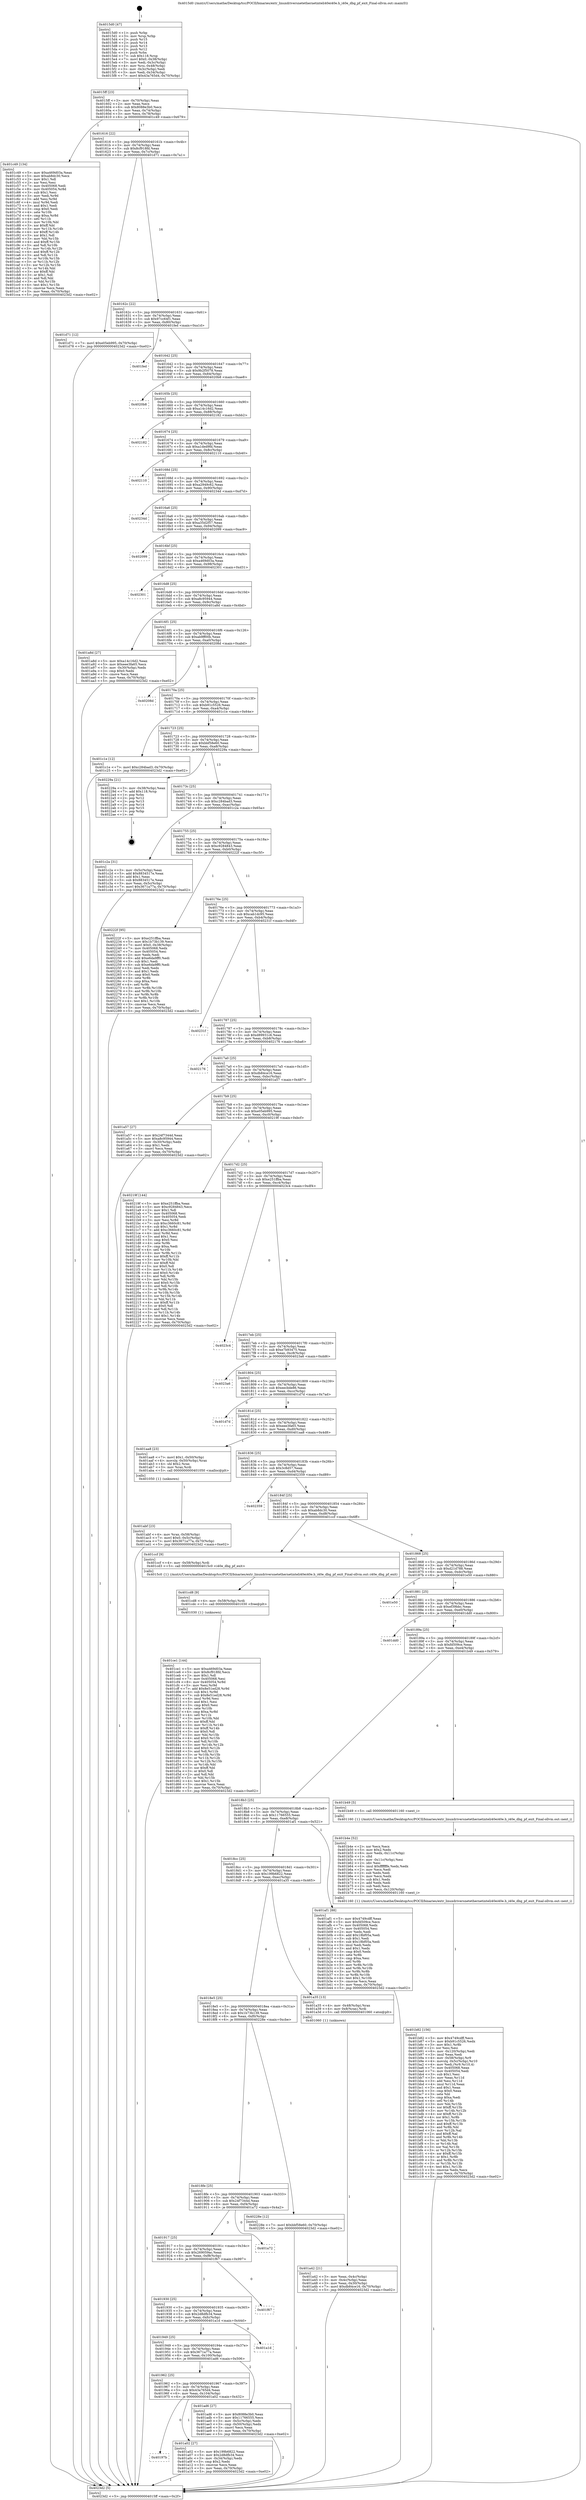 digraph "0x4015d0" {
  label = "0x4015d0 (/mnt/c/Users/mathe/Desktop/tcc/POCII/binaries/extr_linuxdriversnetethernetinteli40ei40e.h_i40e_dbg_pf_exit_Final-ollvm.out::main(0))"
  labelloc = "t"
  node[shape=record]

  Entry [label="",width=0.3,height=0.3,shape=circle,fillcolor=black,style=filled]
  "0x4015ff" [label="{
     0x4015ff [23]\l
     | [instrs]\l
     &nbsp;&nbsp;0x4015ff \<+3\>: mov -0x70(%rbp),%eax\l
     &nbsp;&nbsp;0x401602 \<+2\>: mov %eax,%ecx\l
     &nbsp;&nbsp;0x401604 \<+6\>: sub $0x8088e3b0,%ecx\l
     &nbsp;&nbsp;0x40160a \<+3\>: mov %eax,-0x74(%rbp)\l
     &nbsp;&nbsp;0x40160d \<+3\>: mov %ecx,-0x78(%rbp)\l
     &nbsp;&nbsp;0x401610 \<+6\>: je 0000000000401c49 \<main+0x679\>\l
  }"]
  "0x401c49" [label="{
     0x401c49 [134]\l
     | [instrs]\l
     &nbsp;&nbsp;0x401c49 \<+5\>: mov $0xa469d03a,%eax\l
     &nbsp;&nbsp;0x401c4e \<+5\>: mov $0xab8dc30,%ecx\l
     &nbsp;&nbsp;0x401c53 \<+2\>: mov $0x1,%dl\l
     &nbsp;&nbsp;0x401c55 \<+2\>: xor %esi,%esi\l
     &nbsp;&nbsp;0x401c57 \<+7\>: mov 0x405068,%edi\l
     &nbsp;&nbsp;0x401c5e \<+8\>: mov 0x405054,%r8d\l
     &nbsp;&nbsp;0x401c66 \<+3\>: sub $0x1,%esi\l
     &nbsp;&nbsp;0x401c69 \<+3\>: mov %edi,%r9d\l
     &nbsp;&nbsp;0x401c6c \<+3\>: add %esi,%r9d\l
     &nbsp;&nbsp;0x401c6f \<+4\>: imul %r9d,%edi\l
     &nbsp;&nbsp;0x401c73 \<+3\>: and $0x1,%edi\l
     &nbsp;&nbsp;0x401c76 \<+3\>: cmp $0x0,%edi\l
     &nbsp;&nbsp;0x401c79 \<+4\>: sete %r10b\l
     &nbsp;&nbsp;0x401c7d \<+4\>: cmp $0xa,%r8d\l
     &nbsp;&nbsp;0x401c81 \<+4\>: setl %r11b\l
     &nbsp;&nbsp;0x401c85 \<+3\>: mov %r10b,%bl\l
     &nbsp;&nbsp;0x401c88 \<+3\>: xor $0xff,%bl\l
     &nbsp;&nbsp;0x401c8b \<+3\>: mov %r11b,%r14b\l
     &nbsp;&nbsp;0x401c8e \<+4\>: xor $0xff,%r14b\l
     &nbsp;&nbsp;0x401c92 \<+3\>: xor $0x1,%dl\l
     &nbsp;&nbsp;0x401c95 \<+3\>: mov %bl,%r15b\l
     &nbsp;&nbsp;0x401c98 \<+4\>: and $0xff,%r15b\l
     &nbsp;&nbsp;0x401c9c \<+3\>: and %dl,%r10b\l
     &nbsp;&nbsp;0x401c9f \<+3\>: mov %r14b,%r12b\l
     &nbsp;&nbsp;0x401ca2 \<+4\>: and $0xff,%r12b\l
     &nbsp;&nbsp;0x401ca6 \<+3\>: and %dl,%r11b\l
     &nbsp;&nbsp;0x401ca9 \<+3\>: or %r10b,%r15b\l
     &nbsp;&nbsp;0x401cac \<+3\>: or %r11b,%r12b\l
     &nbsp;&nbsp;0x401caf \<+3\>: xor %r12b,%r15b\l
     &nbsp;&nbsp;0x401cb2 \<+3\>: or %r14b,%bl\l
     &nbsp;&nbsp;0x401cb5 \<+3\>: xor $0xff,%bl\l
     &nbsp;&nbsp;0x401cb8 \<+3\>: or $0x1,%dl\l
     &nbsp;&nbsp;0x401cbb \<+2\>: and %dl,%bl\l
     &nbsp;&nbsp;0x401cbd \<+3\>: or %bl,%r15b\l
     &nbsp;&nbsp;0x401cc0 \<+4\>: test $0x1,%r15b\l
     &nbsp;&nbsp;0x401cc4 \<+3\>: cmovne %ecx,%eax\l
     &nbsp;&nbsp;0x401cc7 \<+3\>: mov %eax,-0x70(%rbp)\l
     &nbsp;&nbsp;0x401cca \<+5\>: jmp 00000000004023d2 \<main+0xe02\>\l
  }"]
  "0x401616" [label="{
     0x401616 [22]\l
     | [instrs]\l
     &nbsp;&nbsp;0x401616 \<+5\>: jmp 000000000040161b \<main+0x4b\>\l
     &nbsp;&nbsp;0x40161b \<+3\>: mov -0x74(%rbp),%eax\l
     &nbsp;&nbsp;0x40161e \<+5\>: sub $0x8cf918fd,%eax\l
     &nbsp;&nbsp;0x401623 \<+3\>: mov %eax,-0x7c(%rbp)\l
     &nbsp;&nbsp;0x401626 \<+6\>: je 0000000000401d71 \<main+0x7a1\>\l
  }"]
  Exit [label="",width=0.3,height=0.3,shape=circle,fillcolor=black,style=filled,peripheries=2]
  "0x401d71" [label="{
     0x401d71 [12]\l
     | [instrs]\l
     &nbsp;&nbsp;0x401d71 \<+7\>: movl $0xe05eb995,-0x70(%rbp)\l
     &nbsp;&nbsp;0x401d78 \<+5\>: jmp 00000000004023d2 \<main+0xe02\>\l
  }"]
  "0x40162c" [label="{
     0x40162c [22]\l
     | [instrs]\l
     &nbsp;&nbsp;0x40162c \<+5\>: jmp 0000000000401631 \<main+0x61\>\l
     &nbsp;&nbsp;0x401631 \<+3\>: mov -0x74(%rbp),%eax\l
     &nbsp;&nbsp;0x401634 \<+5\>: sub $0x97cc64f1,%eax\l
     &nbsp;&nbsp;0x401639 \<+3\>: mov %eax,-0x80(%rbp)\l
     &nbsp;&nbsp;0x40163c \<+6\>: je 0000000000401fed \<main+0xa1d\>\l
  }"]
  "0x401ce1" [label="{
     0x401ce1 [144]\l
     | [instrs]\l
     &nbsp;&nbsp;0x401ce1 \<+5\>: mov $0xa469d03a,%eax\l
     &nbsp;&nbsp;0x401ce6 \<+5\>: mov $0x8cf918fd,%ecx\l
     &nbsp;&nbsp;0x401ceb \<+2\>: mov $0x1,%dl\l
     &nbsp;&nbsp;0x401ced \<+7\>: mov 0x405068,%esi\l
     &nbsp;&nbsp;0x401cf4 \<+8\>: mov 0x405054,%r8d\l
     &nbsp;&nbsp;0x401cfc \<+3\>: mov %esi,%r9d\l
     &nbsp;&nbsp;0x401cff \<+7\>: add $0x8e51ed28,%r9d\l
     &nbsp;&nbsp;0x401d06 \<+4\>: sub $0x1,%r9d\l
     &nbsp;&nbsp;0x401d0a \<+7\>: sub $0x8e51ed28,%r9d\l
     &nbsp;&nbsp;0x401d11 \<+4\>: imul %r9d,%esi\l
     &nbsp;&nbsp;0x401d15 \<+3\>: and $0x1,%esi\l
     &nbsp;&nbsp;0x401d18 \<+3\>: cmp $0x0,%esi\l
     &nbsp;&nbsp;0x401d1b \<+4\>: sete %r10b\l
     &nbsp;&nbsp;0x401d1f \<+4\>: cmp $0xa,%r8d\l
     &nbsp;&nbsp;0x401d23 \<+4\>: setl %r11b\l
     &nbsp;&nbsp;0x401d27 \<+3\>: mov %r10b,%bl\l
     &nbsp;&nbsp;0x401d2a \<+3\>: xor $0xff,%bl\l
     &nbsp;&nbsp;0x401d2d \<+3\>: mov %r11b,%r14b\l
     &nbsp;&nbsp;0x401d30 \<+4\>: xor $0xff,%r14b\l
     &nbsp;&nbsp;0x401d34 \<+3\>: xor $0x0,%dl\l
     &nbsp;&nbsp;0x401d37 \<+3\>: mov %bl,%r15b\l
     &nbsp;&nbsp;0x401d3a \<+4\>: and $0x0,%r15b\l
     &nbsp;&nbsp;0x401d3e \<+3\>: and %dl,%r10b\l
     &nbsp;&nbsp;0x401d41 \<+3\>: mov %r14b,%r12b\l
     &nbsp;&nbsp;0x401d44 \<+4\>: and $0x0,%r12b\l
     &nbsp;&nbsp;0x401d48 \<+3\>: and %dl,%r11b\l
     &nbsp;&nbsp;0x401d4b \<+3\>: or %r10b,%r15b\l
     &nbsp;&nbsp;0x401d4e \<+3\>: or %r11b,%r12b\l
     &nbsp;&nbsp;0x401d51 \<+3\>: xor %r12b,%r15b\l
     &nbsp;&nbsp;0x401d54 \<+3\>: or %r14b,%bl\l
     &nbsp;&nbsp;0x401d57 \<+3\>: xor $0xff,%bl\l
     &nbsp;&nbsp;0x401d5a \<+3\>: or $0x0,%dl\l
     &nbsp;&nbsp;0x401d5d \<+2\>: and %dl,%bl\l
     &nbsp;&nbsp;0x401d5f \<+3\>: or %bl,%r15b\l
     &nbsp;&nbsp;0x401d62 \<+4\>: test $0x1,%r15b\l
     &nbsp;&nbsp;0x401d66 \<+3\>: cmovne %ecx,%eax\l
     &nbsp;&nbsp;0x401d69 \<+3\>: mov %eax,-0x70(%rbp)\l
     &nbsp;&nbsp;0x401d6c \<+5\>: jmp 00000000004023d2 \<main+0xe02\>\l
  }"]
  "0x401fed" [label="{
     0x401fed\l
  }", style=dashed]
  "0x401642" [label="{
     0x401642 [25]\l
     | [instrs]\l
     &nbsp;&nbsp;0x401642 \<+5\>: jmp 0000000000401647 \<main+0x77\>\l
     &nbsp;&nbsp;0x401647 \<+3\>: mov -0x74(%rbp),%eax\l
     &nbsp;&nbsp;0x40164a \<+5\>: sub $0x9b2f5078,%eax\l
     &nbsp;&nbsp;0x40164f \<+6\>: mov %eax,-0x84(%rbp)\l
     &nbsp;&nbsp;0x401655 \<+6\>: je 00000000004020b8 \<main+0xae8\>\l
  }"]
  "0x401cd8" [label="{
     0x401cd8 [9]\l
     | [instrs]\l
     &nbsp;&nbsp;0x401cd8 \<+4\>: mov -0x58(%rbp),%rdi\l
     &nbsp;&nbsp;0x401cdc \<+5\>: call 0000000000401030 \<free@plt\>\l
     | [calls]\l
     &nbsp;&nbsp;0x401030 \{1\} (unknown)\l
  }"]
  "0x4020b8" [label="{
     0x4020b8\l
  }", style=dashed]
  "0x40165b" [label="{
     0x40165b [25]\l
     | [instrs]\l
     &nbsp;&nbsp;0x40165b \<+5\>: jmp 0000000000401660 \<main+0x90\>\l
     &nbsp;&nbsp;0x401660 \<+3\>: mov -0x74(%rbp),%eax\l
     &nbsp;&nbsp;0x401663 \<+5\>: sub $0xa14c16d2,%eax\l
     &nbsp;&nbsp;0x401668 \<+6\>: mov %eax,-0x88(%rbp)\l
     &nbsp;&nbsp;0x40166e \<+6\>: je 0000000000402182 \<main+0xbb2\>\l
  }"]
  "0x401b82" [label="{
     0x401b82 [156]\l
     | [instrs]\l
     &nbsp;&nbsp;0x401b82 \<+5\>: mov $0x4749cdff,%ecx\l
     &nbsp;&nbsp;0x401b87 \<+5\>: mov $0xb91c5526,%edx\l
     &nbsp;&nbsp;0x401b8c \<+3\>: mov $0x1,%r8b\l
     &nbsp;&nbsp;0x401b8f \<+2\>: xor %esi,%esi\l
     &nbsp;&nbsp;0x401b91 \<+6\>: mov -0x120(%rbp),%edi\l
     &nbsp;&nbsp;0x401b97 \<+3\>: imul %eax,%edi\l
     &nbsp;&nbsp;0x401b9a \<+4\>: mov -0x58(%rbp),%r9\l
     &nbsp;&nbsp;0x401b9e \<+4\>: movslq -0x5c(%rbp),%r10\l
     &nbsp;&nbsp;0x401ba2 \<+4\>: mov %edi,(%r9,%r10,4)\l
     &nbsp;&nbsp;0x401ba6 \<+7\>: mov 0x405068,%eax\l
     &nbsp;&nbsp;0x401bad \<+7\>: mov 0x405054,%edi\l
     &nbsp;&nbsp;0x401bb4 \<+3\>: sub $0x1,%esi\l
     &nbsp;&nbsp;0x401bb7 \<+3\>: mov %eax,%r11d\l
     &nbsp;&nbsp;0x401bba \<+3\>: add %esi,%r11d\l
     &nbsp;&nbsp;0x401bbd \<+4\>: imul %r11d,%eax\l
     &nbsp;&nbsp;0x401bc1 \<+3\>: and $0x1,%eax\l
     &nbsp;&nbsp;0x401bc4 \<+3\>: cmp $0x0,%eax\l
     &nbsp;&nbsp;0x401bc7 \<+3\>: sete %bl\l
     &nbsp;&nbsp;0x401bca \<+3\>: cmp $0xa,%edi\l
     &nbsp;&nbsp;0x401bcd \<+4\>: setl %r14b\l
     &nbsp;&nbsp;0x401bd1 \<+3\>: mov %bl,%r15b\l
     &nbsp;&nbsp;0x401bd4 \<+4\>: xor $0xff,%r15b\l
     &nbsp;&nbsp;0x401bd8 \<+3\>: mov %r14b,%r12b\l
     &nbsp;&nbsp;0x401bdb \<+4\>: xor $0xff,%r12b\l
     &nbsp;&nbsp;0x401bdf \<+4\>: xor $0x1,%r8b\l
     &nbsp;&nbsp;0x401be3 \<+3\>: mov %r15b,%r13b\l
     &nbsp;&nbsp;0x401be6 \<+4\>: and $0xff,%r13b\l
     &nbsp;&nbsp;0x401bea \<+3\>: and %r8b,%bl\l
     &nbsp;&nbsp;0x401bed \<+3\>: mov %r12b,%al\l
     &nbsp;&nbsp;0x401bf0 \<+2\>: and $0xff,%al\l
     &nbsp;&nbsp;0x401bf2 \<+3\>: and %r8b,%r14b\l
     &nbsp;&nbsp;0x401bf5 \<+3\>: or %bl,%r13b\l
     &nbsp;&nbsp;0x401bf8 \<+3\>: or %r14b,%al\l
     &nbsp;&nbsp;0x401bfb \<+3\>: xor %al,%r13b\l
     &nbsp;&nbsp;0x401bfe \<+3\>: or %r12b,%r15b\l
     &nbsp;&nbsp;0x401c01 \<+4\>: xor $0xff,%r15b\l
     &nbsp;&nbsp;0x401c05 \<+4\>: or $0x1,%r8b\l
     &nbsp;&nbsp;0x401c09 \<+3\>: and %r8b,%r15b\l
     &nbsp;&nbsp;0x401c0c \<+3\>: or %r15b,%r13b\l
     &nbsp;&nbsp;0x401c0f \<+4\>: test $0x1,%r13b\l
     &nbsp;&nbsp;0x401c13 \<+3\>: cmovne %edx,%ecx\l
     &nbsp;&nbsp;0x401c16 \<+3\>: mov %ecx,-0x70(%rbp)\l
     &nbsp;&nbsp;0x401c19 \<+5\>: jmp 00000000004023d2 \<main+0xe02\>\l
  }"]
  "0x402182" [label="{
     0x402182\l
  }", style=dashed]
  "0x401674" [label="{
     0x401674 [25]\l
     | [instrs]\l
     &nbsp;&nbsp;0x401674 \<+5\>: jmp 0000000000401679 \<main+0xa9\>\l
     &nbsp;&nbsp;0x401679 \<+3\>: mov -0x74(%rbp),%eax\l
     &nbsp;&nbsp;0x40167c \<+5\>: sub $0xa1ded9fd,%eax\l
     &nbsp;&nbsp;0x401681 \<+6\>: mov %eax,-0x8c(%rbp)\l
     &nbsp;&nbsp;0x401687 \<+6\>: je 0000000000402110 \<main+0xb40\>\l
  }"]
  "0x401b4e" [label="{
     0x401b4e [52]\l
     | [instrs]\l
     &nbsp;&nbsp;0x401b4e \<+2\>: xor %ecx,%ecx\l
     &nbsp;&nbsp;0x401b50 \<+5\>: mov $0x2,%edx\l
     &nbsp;&nbsp;0x401b55 \<+6\>: mov %edx,-0x11c(%rbp)\l
     &nbsp;&nbsp;0x401b5b \<+1\>: cltd\l
     &nbsp;&nbsp;0x401b5c \<+6\>: mov -0x11c(%rbp),%esi\l
     &nbsp;&nbsp;0x401b62 \<+2\>: idiv %esi\l
     &nbsp;&nbsp;0x401b64 \<+6\>: imul $0xfffffffe,%edx,%edx\l
     &nbsp;&nbsp;0x401b6a \<+2\>: mov %ecx,%edi\l
     &nbsp;&nbsp;0x401b6c \<+2\>: sub %edx,%edi\l
     &nbsp;&nbsp;0x401b6e \<+2\>: mov %ecx,%edx\l
     &nbsp;&nbsp;0x401b70 \<+3\>: sub $0x1,%edx\l
     &nbsp;&nbsp;0x401b73 \<+2\>: add %edx,%edi\l
     &nbsp;&nbsp;0x401b75 \<+2\>: sub %edi,%ecx\l
     &nbsp;&nbsp;0x401b77 \<+6\>: mov %ecx,-0x120(%rbp)\l
     &nbsp;&nbsp;0x401b7d \<+5\>: call 0000000000401160 \<next_i\>\l
     | [calls]\l
     &nbsp;&nbsp;0x401160 \{1\} (/mnt/c/Users/mathe/Desktop/tcc/POCII/binaries/extr_linuxdriversnetethernetinteli40ei40e.h_i40e_dbg_pf_exit_Final-ollvm.out::next_i)\l
  }"]
  "0x402110" [label="{
     0x402110\l
  }", style=dashed]
  "0x40168d" [label="{
     0x40168d [25]\l
     | [instrs]\l
     &nbsp;&nbsp;0x40168d \<+5\>: jmp 0000000000401692 \<main+0xc2\>\l
     &nbsp;&nbsp;0x401692 \<+3\>: mov -0x74(%rbp),%eax\l
     &nbsp;&nbsp;0x401695 \<+5\>: sub $0xa2949c62,%eax\l
     &nbsp;&nbsp;0x40169a \<+6\>: mov %eax,-0x90(%rbp)\l
     &nbsp;&nbsp;0x4016a0 \<+6\>: je 000000000040234d \<main+0xd7d\>\l
  }"]
  "0x401abf" [label="{
     0x401abf [23]\l
     | [instrs]\l
     &nbsp;&nbsp;0x401abf \<+4\>: mov %rax,-0x58(%rbp)\l
     &nbsp;&nbsp;0x401ac3 \<+7\>: movl $0x0,-0x5c(%rbp)\l
     &nbsp;&nbsp;0x401aca \<+7\>: movl $0x3671a77a,-0x70(%rbp)\l
     &nbsp;&nbsp;0x401ad1 \<+5\>: jmp 00000000004023d2 \<main+0xe02\>\l
  }"]
  "0x40234d" [label="{
     0x40234d\l
  }", style=dashed]
  "0x4016a6" [label="{
     0x4016a6 [25]\l
     | [instrs]\l
     &nbsp;&nbsp;0x4016a6 \<+5\>: jmp 00000000004016ab \<main+0xdb\>\l
     &nbsp;&nbsp;0x4016ab \<+3\>: mov -0x74(%rbp),%eax\l
     &nbsp;&nbsp;0x4016ae \<+5\>: sub $0xa35d2f57,%eax\l
     &nbsp;&nbsp;0x4016b3 \<+6\>: mov %eax,-0x94(%rbp)\l
     &nbsp;&nbsp;0x4016b9 \<+6\>: je 0000000000402099 \<main+0xac9\>\l
  }"]
  "0x401a42" [label="{
     0x401a42 [21]\l
     | [instrs]\l
     &nbsp;&nbsp;0x401a42 \<+3\>: mov %eax,-0x4c(%rbp)\l
     &nbsp;&nbsp;0x401a45 \<+3\>: mov -0x4c(%rbp),%eax\l
     &nbsp;&nbsp;0x401a48 \<+3\>: mov %eax,-0x30(%rbp)\l
     &nbsp;&nbsp;0x401a4b \<+7\>: movl $0xdb84ce16,-0x70(%rbp)\l
     &nbsp;&nbsp;0x401a52 \<+5\>: jmp 00000000004023d2 \<main+0xe02\>\l
  }"]
  "0x402099" [label="{
     0x402099\l
  }", style=dashed]
  "0x4016bf" [label="{
     0x4016bf [25]\l
     | [instrs]\l
     &nbsp;&nbsp;0x4016bf \<+5\>: jmp 00000000004016c4 \<main+0xf4\>\l
     &nbsp;&nbsp;0x4016c4 \<+3\>: mov -0x74(%rbp),%eax\l
     &nbsp;&nbsp;0x4016c7 \<+5\>: sub $0xa469d03a,%eax\l
     &nbsp;&nbsp;0x4016cc \<+6\>: mov %eax,-0x98(%rbp)\l
     &nbsp;&nbsp;0x4016d2 \<+6\>: je 0000000000402301 \<main+0xd31\>\l
  }"]
  "0x4015d0" [label="{
     0x4015d0 [47]\l
     | [instrs]\l
     &nbsp;&nbsp;0x4015d0 \<+1\>: push %rbp\l
     &nbsp;&nbsp;0x4015d1 \<+3\>: mov %rsp,%rbp\l
     &nbsp;&nbsp;0x4015d4 \<+2\>: push %r15\l
     &nbsp;&nbsp;0x4015d6 \<+2\>: push %r14\l
     &nbsp;&nbsp;0x4015d8 \<+2\>: push %r13\l
     &nbsp;&nbsp;0x4015da \<+2\>: push %r12\l
     &nbsp;&nbsp;0x4015dc \<+1\>: push %rbx\l
     &nbsp;&nbsp;0x4015dd \<+7\>: sub $0x118,%rsp\l
     &nbsp;&nbsp;0x4015e4 \<+7\>: movl $0x0,-0x38(%rbp)\l
     &nbsp;&nbsp;0x4015eb \<+3\>: mov %edi,-0x3c(%rbp)\l
     &nbsp;&nbsp;0x4015ee \<+4\>: mov %rsi,-0x48(%rbp)\l
     &nbsp;&nbsp;0x4015f2 \<+3\>: mov -0x3c(%rbp),%edi\l
     &nbsp;&nbsp;0x4015f5 \<+3\>: mov %edi,-0x34(%rbp)\l
     &nbsp;&nbsp;0x4015f8 \<+7\>: movl $0x43a765d4,-0x70(%rbp)\l
  }"]
  "0x402301" [label="{
     0x402301\l
  }", style=dashed]
  "0x4016d8" [label="{
     0x4016d8 [25]\l
     | [instrs]\l
     &nbsp;&nbsp;0x4016d8 \<+5\>: jmp 00000000004016dd \<main+0x10d\>\l
     &nbsp;&nbsp;0x4016dd \<+3\>: mov -0x74(%rbp),%eax\l
     &nbsp;&nbsp;0x4016e0 \<+5\>: sub $0xa8c95944,%eax\l
     &nbsp;&nbsp;0x4016e5 \<+6\>: mov %eax,-0x9c(%rbp)\l
     &nbsp;&nbsp;0x4016eb \<+6\>: je 0000000000401a8d \<main+0x4bd\>\l
  }"]
  "0x4023d2" [label="{
     0x4023d2 [5]\l
     | [instrs]\l
     &nbsp;&nbsp;0x4023d2 \<+5\>: jmp 00000000004015ff \<main+0x2f\>\l
  }"]
  "0x401a8d" [label="{
     0x401a8d [27]\l
     | [instrs]\l
     &nbsp;&nbsp;0x401a8d \<+5\>: mov $0xa14c16d2,%eax\l
     &nbsp;&nbsp;0x401a92 \<+5\>: mov $0xeee3fa65,%ecx\l
     &nbsp;&nbsp;0x401a97 \<+3\>: mov -0x30(%rbp),%edx\l
     &nbsp;&nbsp;0x401a9a \<+3\>: cmp $0x0,%edx\l
     &nbsp;&nbsp;0x401a9d \<+3\>: cmove %ecx,%eax\l
     &nbsp;&nbsp;0x401aa0 \<+3\>: mov %eax,-0x70(%rbp)\l
     &nbsp;&nbsp;0x401aa3 \<+5\>: jmp 00000000004023d2 \<main+0xe02\>\l
  }"]
  "0x4016f1" [label="{
     0x4016f1 [25]\l
     | [instrs]\l
     &nbsp;&nbsp;0x4016f1 \<+5\>: jmp 00000000004016f6 \<main+0x126\>\l
     &nbsp;&nbsp;0x4016f6 \<+3\>: mov -0x74(%rbp),%eax\l
     &nbsp;&nbsp;0x4016f9 \<+5\>: sub $0xab9ff00b,%eax\l
     &nbsp;&nbsp;0x4016fe \<+6\>: mov %eax,-0xa0(%rbp)\l
     &nbsp;&nbsp;0x401704 \<+6\>: je 000000000040208d \<main+0xabd\>\l
  }"]
  "0x40197b" [label="{
     0x40197b\l
  }", style=dashed]
  "0x40208d" [label="{
     0x40208d\l
  }", style=dashed]
  "0x40170a" [label="{
     0x40170a [25]\l
     | [instrs]\l
     &nbsp;&nbsp;0x40170a \<+5\>: jmp 000000000040170f \<main+0x13f\>\l
     &nbsp;&nbsp;0x40170f \<+3\>: mov -0x74(%rbp),%eax\l
     &nbsp;&nbsp;0x401712 \<+5\>: sub $0xb91c5526,%eax\l
     &nbsp;&nbsp;0x401717 \<+6\>: mov %eax,-0xa4(%rbp)\l
     &nbsp;&nbsp;0x40171d \<+6\>: je 0000000000401c1e \<main+0x64e\>\l
  }"]
  "0x401a02" [label="{
     0x401a02 [27]\l
     | [instrs]\l
     &nbsp;&nbsp;0x401a02 \<+5\>: mov $0x199b6822,%eax\l
     &nbsp;&nbsp;0x401a07 \<+5\>: mov $0x2d8dfb34,%ecx\l
     &nbsp;&nbsp;0x401a0c \<+3\>: mov -0x34(%rbp),%edx\l
     &nbsp;&nbsp;0x401a0f \<+3\>: cmp $0x2,%edx\l
     &nbsp;&nbsp;0x401a12 \<+3\>: cmovne %ecx,%eax\l
     &nbsp;&nbsp;0x401a15 \<+3\>: mov %eax,-0x70(%rbp)\l
     &nbsp;&nbsp;0x401a18 \<+5\>: jmp 00000000004023d2 \<main+0xe02\>\l
  }"]
  "0x401c1e" [label="{
     0x401c1e [12]\l
     | [instrs]\l
     &nbsp;&nbsp;0x401c1e \<+7\>: movl $0xc284bad3,-0x70(%rbp)\l
     &nbsp;&nbsp;0x401c25 \<+5\>: jmp 00000000004023d2 \<main+0xe02\>\l
  }"]
  "0x401723" [label="{
     0x401723 [25]\l
     | [instrs]\l
     &nbsp;&nbsp;0x401723 \<+5\>: jmp 0000000000401728 \<main+0x158\>\l
     &nbsp;&nbsp;0x401728 \<+3\>: mov -0x74(%rbp),%eax\l
     &nbsp;&nbsp;0x40172b \<+5\>: sub $0xbbf58e60,%eax\l
     &nbsp;&nbsp;0x401730 \<+6\>: mov %eax,-0xa8(%rbp)\l
     &nbsp;&nbsp;0x401736 \<+6\>: je 000000000040229a \<main+0xcca\>\l
  }"]
  "0x401962" [label="{
     0x401962 [25]\l
     | [instrs]\l
     &nbsp;&nbsp;0x401962 \<+5\>: jmp 0000000000401967 \<main+0x397\>\l
     &nbsp;&nbsp;0x401967 \<+3\>: mov -0x74(%rbp),%eax\l
     &nbsp;&nbsp;0x40196a \<+5\>: sub $0x43a765d4,%eax\l
     &nbsp;&nbsp;0x40196f \<+6\>: mov %eax,-0x104(%rbp)\l
     &nbsp;&nbsp;0x401975 \<+6\>: je 0000000000401a02 \<main+0x432\>\l
  }"]
  "0x40229a" [label="{
     0x40229a [21]\l
     | [instrs]\l
     &nbsp;&nbsp;0x40229a \<+3\>: mov -0x38(%rbp),%eax\l
     &nbsp;&nbsp;0x40229d \<+7\>: add $0x118,%rsp\l
     &nbsp;&nbsp;0x4022a4 \<+1\>: pop %rbx\l
     &nbsp;&nbsp;0x4022a5 \<+2\>: pop %r12\l
     &nbsp;&nbsp;0x4022a7 \<+2\>: pop %r13\l
     &nbsp;&nbsp;0x4022a9 \<+2\>: pop %r14\l
     &nbsp;&nbsp;0x4022ab \<+2\>: pop %r15\l
     &nbsp;&nbsp;0x4022ad \<+1\>: pop %rbp\l
     &nbsp;&nbsp;0x4022ae \<+1\>: ret\l
  }"]
  "0x40173c" [label="{
     0x40173c [25]\l
     | [instrs]\l
     &nbsp;&nbsp;0x40173c \<+5\>: jmp 0000000000401741 \<main+0x171\>\l
     &nbsp;&nbsp;0x401741 \<+3\>: mov -0x74(%rbp),%eax\l
     &nbsp;&nbsp;0x401744 \<+5\>: sub $0xc284bad3,%eax\l
     &nbsp;&nbsp;0x401749 \<+6\>: mov %eax,-0xac(%rbp)\l
     &nbsp;&nbsp;0x40174f \<+6\>: je 0000000000401c2a \<main+0x65a\>\l
  }"]
  "0x401ad6" [label="{
     0x401ad6 [27]\l
     | [instrs]\l
     &nbsp;&nbsp;0x401ad6 \<+5\>: mov $0x8088e3b0,%eax\l
     &nbsp;&nbsp;0x401adb \<+5\>: mov $0x11766555,%ecx\l
     &nbsp;&nbsp;0x401ae0 \<+3\>: mov -0x5c(%rbp),%edx\l
     &nbsp;&nbsp;0x401ae3 \<+3\>: cmp -0x50(%rbp),%edx\l
     &nbsp;&nbsp;0x401ae6 \<+3\>: cmovl %ecx,%eax\l
     &nbsp;&nbsp;0x401ae9 \<+3\>: mov %eax,-0x70(%rbp)\l
     &nbsp;&nbsp;0x401aec \<+5\>: jmp 00000000004023d2 \<main+0xe02\>\l
  }"]
  "0x401c2a" [label="{
     0x401c2a [31]\l
     | [instrs]\l
     &nbsp;&nbsp;0x401c2a \<+3\>: mov -0x5c(%rbp),%eax\l
     &nbsp;&nbsp;0x401c2d \<+5\>: add $0x8834517e,%eax\l
     &nbsp;&nbsp;0x401c32 \<+3\>: add $0x1,%eax\l
     &nbsp;&nbsp;0x401c35 \<+5\>: sub $0x8834517e,%eax\l
     &nbsp;&nbsp;0x401c3a \<+3\>: mov %eax,-0x5c(%rbp)\l
     &nbsp;&nbsp;0x401c3d \<+7\>: movl $0x3671a77a,-0x70(%rbp)\l
     &nbsp;&nbsp;0x401c44 \<+5\>: jmp 00000000004023d2 \<main+0xe02\>\l
  }"]
  "0x401755" [label="{
     0x401755 [25]\l
     | [instrs]\l
     &nbsp;&nbsp;0x401755 \<+5\>: jmp 000000000040175a \<main+0x18a\>\l
     &nbsp;&nbsp;0x40175a \<+3\>: mov -0x74(%rbp),%eax\l
     &nbsp;&nbsp;0x40175d \<+5\>: sub $0xc9284843,%eax\l
     &nbsp;&nbsp;0x401762 \<+6\>: mov %eax,-0xb0(%rbp)\l
     &nbsp;&nbsp;0x401768 \<+6\>: je 000000000040222f \<main+0xc5f\>\l
  }"]
  "0x401949" [label="{
     0x401949 [25]\l
     | [instrs]\l
     &nbsp;&nbsp;0x401949 \<+5\>: jmp 000000000040194e \<main+0x37e\>\l
     &nbsp;&nbsp;0x40194e \<+3\>: mov -0x74(%rbp),%eax\l
     &nbsp;&nbsp;0x401951 \<+5\>: sub $0x3671a77a,%eax\l
     &nbsp;&nbsp;0x401956 \<+6\>: mov %eax,-0x100(%rbp)\l
     &nbsp;&nbsp;0x40195c \<+6\>: je 0000000000401ad6 \<main+0x506\>\l
  }"]
  "0x40222f" [label="{
     0x40222f [95]\l
     | [instrs]\l
     &nbsp;&nbsp;0x40222f \<+5\>: mov $0xe251ffba,%eax\l
     &nbsp;&nbsp;0x402234 \<+5\>: mov $0x1b73b139,%ecx\l
     &nbsp;&nbsp;0x402239 \<+7\>: movl $0x0,-0x38(%rbp)\l
     &nbsp;&nbsp;0x402240 \<+7\>: mov 0x405068,%edx\l
     &nbsp;&nbsp;0x402247 \<+7\>: mov 0x405054,%esi\l
     &nbsp;&nbsp;0x40224e \<+2\>: mov %edx,%edi\l
     &nbsp;&nbsp;0x402250 \<+6\>: add $0xe6da9ff0,%edi\l
     &nbsp;&nbsp;0x402256 \<+3\>: sub $0x1,%edi\l
     &nbsp;&nbsp;0x402259 \<+6\>: sub $0xe6da9ff0,%edi\l
     &nbsp;&nbsp;0x40225f \<+3\>: imul %edi,%edx\l
     &nbsp;&nbsp;0x402262 \<+3\>: and $0x1,%edx\l
     &nbsp;&nbsp;0x402265 \<+3\>: cmp $0x0,%edx\l
     &nbsp;&nbsp;0x402268 \<+4\>: sete %r8b\l
     &nbsp;&nbsp;0x40226c \<+3\>: cmp $0xa,%esi\l
     &nbsp;&nbsp;0x40226f \<+4\>: setl %r9b\l
     &nbsp;&nbsp;0x402273 \<+3\>: mov %r8b,%r10b\l
     &nbsp;&nbsp;0x402276 \<+3\>: and %r9b,%r10b\l
     &nbsp;&nbsp;0x402279 \<+3\>: xor %r9b,%r8b\l
     &nbsp;&nbsp;0x40227c \<+3\>: or %r8b,%r10b\l
     &nbsp;&nbsp;0x40227f \<+4\>: test $0x1,%r10b\l
     &nbsp;&nbsp;0x402283 \<+3\>: cmovne %ecx,%eax\l
     &nbsp;&nbsp;0x402286 \<+3\>: mov %eax,-0x70(%rbp)\l
     &nbsp;&nbsp;0x402289 \<+5\>: jmp 00000000004023d2 \<main+0xe02\>\l
  }"]
  "0x40176e" [label="{
     0x40176e [25]\l
     | [instrs]\l
     &nbsp;&nbsp;0x40176e \<+5\>: jmp 0000000000401773 \<main+0x1a3\>\l
     &nbsp;&nbsp;0x401773 \<+3\>: mov -0x74(%rbp),%eax\l
     &nbsp;&nbsp;0x401776 \<+5\>: sub $0xcab1dc95,%eax\l
     &nbsp;&nbsp;0x40177b \<+6\>: mov %eax,-0xb4(%rbp)\l
     &nbsp;&nbsp;0x401781 \<+6\>: je 000000000040231f \<main+0xd4f\>\l
  }"]
  "0x401a1d" [label="{
     0x401a1d\l
  }", style=dashed]
  "0x40231f" [label="{
     0x40231f\l
  }", style=dashed]
  "0x401787" [label="{
     0x401787 [25]\l
     | [instrs]\l
     &nbsp;&nbsp;0x401787 \<+5\>: jmp 000000000040178c \<main+0x1bc\>\l
     &nbsp;&nbsp;0x40178c \<+3\>: mov -0x74(%rbp),%eax\l
     &nbsp;&nbsp;0x40178f \<+5\>: sub $0xd89931c6,%eax\l
     &nbsp;&nbsp;0x401794 \<+6\>: mov %eax,-0xb8(%rbp)\l
     &nbsp;&nbsp;0x40179a \<+6\>: je 0000000000402176 \<main+0xba6\>\l
  }"]
  "0x401930" [label="{
     0x401930 [25]\l
     | [instrs]\l
     &nbsp;&nbsp;0x401930 \<+5\>: jmp 0000000000401935 \<main+0x365\>\l
     &nbsp;&nbsp;0x401935 \<+3\>: mov -0x74(%rbp),%eax\l
     &nbsp;&nbsp;0x401938 \<+5\>: sub $0x2d8dfb34,%eax\l
     &nbsp;&nbsp;0x40193d \<+6\>: mov %eax,-0xfc(%rbp)\l
     &nbsp;&nbsp;0x401943 \<+6\>: je 0000000000401a1d \<main+0x44d\>\l
  }"]
  "0x402176" [label="{
     0x402176\l
  }", style=dashed]
  "0x4017a0" [label="{
     0x4017a0 [25]\l
     | [instrs]\l
     &nbsp;&nbsp;0x4017a0 \<+5\>: jmp 00000000004017a5 \<main+0x1d5\>\l
     &nbsp;&nbsp;0x4017a5 \<+3\>: mov -0x74(%rbp),%eax\l
     &nbsp;&nbsp;0x4017a8 \<+5\>: sub $0xdb84ce16,%eax\l
     &nbsp;&nbsp;0x4017ad \<+6\>: mov %eax,-0xbc(%rbp)\l
     &nbsp;&nbsp;0x4017b3 \<+6\>: je 0000000000401a57 \<main+0x487\>\l
  }"]
  "0x401f67" [label="{
     0x401f67\l
  }", style=dashed]
  "0x401a57" [label="{
     0x401a57 [27]\l
     | [instrs]\l
     &nbsp;&nbsp;0x401a57 \<+5\>: mov $0x24f7344d,%eax\l
     &nbsp;&nbsp;0x401a5c \<+5\>: mov $0xa8c95944,%ecx\l
     &nbsp;&nbsp;0x401a61 \<+3\>: mov -0x30(%rbp),%edx\l
     &nbsp;&nbsp;0x401a64 \<+3\>: cmp $0x1,%edx\l
     &nbsp;&nbsp;0x401a67 \<+3\>: cmovl %ecx,%eax\l
     &nbsp;&nbsp;0x401a6a \<+3\>: mov %eax,-0x70(%rbp)\l
     &nbsp;&nbsp;0x401a6d \<+5\>: jmp 00000000004023d2 \<main+0xe02\>\l
  }"]
  "0x4017b9" [label="{
     0x4017b9 [25]\l
     | [instrs]\l
     &nbsp;&nbsp;0x4017b9 \<+5\>: jmp 00000000004017be \<main+0x1ee\>\l
     &nbsp;&nbsp;0x4017be \<+3\>: mov -0x74(%rbp),%eax\l
     &nbsp;&nbsp;0x4017c1 \<+5\>: sub $0xe05eb995,%eax\l
     &nbsp;&nbsp;0x4017c6 \<+6\>: mov %eax,-0xc0(%rbp)\l
     &nbsp;&nbsp;0x4017cc \<+6\>: je 000000000040219f \<main+0xbcf\>\l
  }"]
  "0x401917" [label="{
     0x401917 [25]\l
     | [instrs]\l
     &nbsp;&nbsp;0x401917 \<+5\>: jmp 000000000040191c \<main+0x34c\>\l
     &nbsp;&nbsp;0x40191c \<+3\>: mov -0x74(%rbp),%eax\l
     &nbsp;&nbsp;0x40191f \<+5\>: sub $0x269059ac,%eax\l
     &nbsp;&nbsp;0x401924 \<+6\>: mov %eax,-0xf8(%rbp)\l
     &nbsp;&nbsp;0x40192a \<+6\>: je 0000000000401f67 \<main+0x997\>\l
  }"]
  "0x40219f" [label="{
     0x40219f [144]\l
     | [instrs]\l
     &nbsp;&nbsp;0x40219f \<+5\>: mov $0xe251ffba,%eax\l
     &nbsp;&nbsp;0x4021a4 \<+5\>: mov $0xc9284843,%ecx\l
     &nbsp;&nbsp;0x4021a9 \<+2\>: mov $0x1,%dl\l
     &nbsp;&nbsp;0x4021ab \<+7\>: mov 0x405068,%esi\l
     &nbsp;&nbsp;0x4021b2 \<+7\>: mov 0x405054,%edi\l
     &nbsp;&nbsp;0x4021b9 \<+3\>: mov %esi,%r8d\l
     &nbsp;&nbsp;0x4021bc \<+7\>: sub $0xc3660c81,%r8d\l
     &nbsp;&nbsp;0x4021c3 \<+4\>: sub $0x1,%r8d\l
     &nbsp;&nbsp;0x4021c7 \<+7\>: add $0xc3660c81,%r8d\l
     &nbsp;&nbsp;0x4021ce \<+4\>: imul %r8d,%esi\l
     &nbsp;&nbsp;0x4021d2 \<+3\>: and $0x1,%esi\l
     &nbsp;&nbsp;0x4021d5 \<+3\>: cmp $0x0,%esi\l
     &nbsp;&nbsp;0x4021d8 \<+4\>: sete %r9b\l
     &nbsp;&nbsp;0x4021dc \<+3\>: cmp $0xa,%edi\l
     &nbsp;&nbsp;0x4021df \<+4\>: setl %r10b\l
     &nbsp;&nbsp;0x4021e3 \<+3\>: mov %r9b,%r11b\l
     &nbsp;&nbsp;0x4021e6 \<+4\>: xor $0xff,%r11b\l
     &nbsp;&nbsp;0x4021ea \<+3\>: mov %r10b,%bl\l
     &nbsp;&nbsp;0x4021ed \<+3\>: xor $0xff,%bl\l
     &nbsp;&nbsp;0x4021f0 \<+3\>: xor $0x0,%dl\l
     &nbsp;&nbsp;0x4021f3 \<+3\>: mov %r11b,%r14b\l
     &nbsp;&nbsp;0x4021f6 \<+4\>: and $0x0,%r14b\l
     &nbsp;&nbsp;0x4021fa \<+3\>: and %dl,%r9b\l
     &nbsp;&nbsp;0x4021fd \<+3\>: mov %bl,%r15b\l
     &nbsp;&nbsp;0x402200 \<+4\>: and $0x0,%r15b\l
     &nbsp;&nbsp;0x402204 \<+3\>: and %dl,%r10b\l
     &nbsp;&nbsp;0x402207 \<+3\>: or %r9b,%r14b\l
     &nbsp;&nbsp;0x40220a \<+3\>: or %r10b,%r15b\l
     &nbsp;&nbsp;0x40220d \<+3\>: xor %r15b,%r14b\l
     &nbsp;&nbsp;0x402210 \<+3\>: or %bl,%r11b\l
     &nbsp;&nbsp;0x402213 \<+4\>: xor $0xff,%r11b\l
     &nbsp;&nbsp;0x402217 \<+3\>: or $0x0,%dl\l
     &nbsp;&nbsp;0x40221a \<+3\>: and %dl,%r11b\l
     &nbsp;&nbsp;0x40221d \<+3\>: or %r11b,%r14b\l
     &nbsp;&nbsp;0x402220 \<+4\>: test $0x1,%r14b\l
     &nbsp;&nbsp;0x402224 \<+3\>: cmovne %ecx,%eax\l
     &nbsp;&nbsp;0x402227 \<+3\>: mov %eax,-0x70(%rbp)\l
     &nbsp;&nbsp;0x40222a \<+5\>: jmp 00000000004023d2 \<main+0xe02\>\l
  }"]
  "0x4017d2" [label="{
     0x4017d2 [25]\l
     | [instrs]\l
     &nbsp;&nbsp;0x4017d2 \<+5\>: jmp 00000000004017d7 \<main+0x207\>\l
     &nbsp;&nbsp;0x4017d7 \<+3\>: mov -0x74(%rbp),%eax\l
     &nbsp;&nbsp;0x4017da \<+5\>: sub $0xe251ffba,%eax\l
     &nbsp;&nbsp;0x4017df \<+6\>: mov %eax,-0xc4(%rbp)\l
     &nbsp;&nbsp;0x4017e5 \<+6\>: je 00000000004023c4 \<main+0xdf4\>\l
  }"]
  "0x401a72" [label="{
     0x401a72\l
  }", style=dashed]
  "0x4023c4" [label="{
     0x4023c4\l
  }", style=dashed]
  "0x4017eb" [label="{
     0x4017eb [25]\l
     | [instrs]\l
     &nbsp;&nbsp;0x4017eb \<+5\>: jmp 00000000004017f0 \<main+0x220\>\l
     &nbsp;&nbsp;0x4017f0 \<+3\>: mov -0x74(%rbp),%eax\l
     &nbsp;&nbsp;0x4017f3 \<+5\>: sub $0xe7b93475,%eax\l
     &nbsp;&nbsp;0x4017f8 \<+6\>: mov %eax,-0xc8(%rbp)\l
     &nbsp;&nbsp;0x4017fe \<+6\>: je 00000000004023a6 \<main+0xdd6\>\l
  }"]
  "0x4018fe" [label="{
     0x4018fe [25]\l
     | [instrs]\l
     &nbsp;&nbsp;0x4018fe \<+5\>: jmp 0000000000401903 \<main+0x333\>\l
     &nbsp;&nbsp;0x401903 \<+3\>: mov -0x74(%rbp),%eax\l
     &nbsp;&nbsp;0x401906 \<+5\>: sub $0x24f7344d,%eax\l
     &nbsp;&nbsp;0x40190b \<+6\>: mov %eax,-0xf4(%rbp)\l
     &nbsp;&nbsp;0x401911 \<+6\>: je 0000000000401a72 \<main+0x4a2\>\l
  }"]
  "0x4023a6" [label="{
     0x4023a6\l
  }", style=dashed]
  "0x401804" [label="{
     0x401804 [25]\l
     | [instrs]\l
     &nbsp;&nbsp;0x401804 \<+5\>: jmp 0000000000401809 \<main+0x239\>\l
     &nbsp;&nbsp;0x401809 \<+3\>: mov -0x74(%rbp),%eax\l
     &nbsp;&nbsp;0x40180c \<+5\>: sub $0xeecbde86,%eax\l
     &nbsp;&nbsp;0x401811 \<+6\>: mov %eax,-0xcc(%rbp)\l
     &nbsp;&nbsp;0x401817 \<+6\>: je 0000000000401d7d \<main+0x7ad\>\l
  }"]
  "0x40228e" [label="{
     0x40228e [12]\l
     | [instrs]\l
     &nbsp;&nbsp;0x40228e \<+7\>: movl $0xbbf58e60,-0x70(%rbp)\l
     &nbsp;&nbsp;0x402295 \<+5\>: jmp 00000000004023d2 \<main+0xe02\>\l
  }"]
  "0x401d7d" [label="{
     0x401d7d\l
  }", style=dashed]
  "0x40181d" [label="{
     0x40181d [25]\l
     | [instrs]\l
     &nbsp;&nbsp;0x40181d \<+5\>: jmp 0000000000401822 \<main+0x252\>\l
     &nbsp;&nbsp;0x401822 \<+3\>: mov -0x74(%rbp),%eax\l
     &nbsp;&nbsp;0x401825 \<+5\>: sub $0xeee3fa65,%eax\l
     &nbsp;&nbsp;0x40182a \<+6\>: mov %eax,-0xd0(%rbp)\l
     &nbsp;&nbsp;0x401830 \<+6\>: je 0000000000401aa8 \<main+0x4d8\>\l
  }"]
  "0x4018e5" [label="{
     0x4018e5 [25]\l
     | [instrs]\l
     &nbsp;&nbsp;0x4018e5 \<+5\>: jmp 00000000004018ea \<main+0x31a\>\l
     &nbsp;&nbsp;0x4018ea \<+3\>: mov -0x74(%rbp),%eax\l
     &nbsp;&nbsp;0x4018ed \<+5\>: sub $0x1b73b139,%eax\l
     &nbsp;&nbsp;0x4018f2 \<+6\>: mov %eax,-0xf0(%rbp)\l
     &nbsp;&nbsp;0x4018f8 \<+6\>: je 000000000040228e \<main+0xcbe\>\l
  }"]
  "0x401aa8" [label="{
     0x401aa8 [23]\l
     | [instrs]\l
     &nbsp;&nbsp;0x401aa8 \<+7\>: movl $0x1,-0x50(%rbp)\l
     &nbsp;&nbsp;0x401aaf \<+4\>: movslq -0x50(%rbp),%rax\l
     &nbsp;&nbsp;0x401ab3 \<+4\>: shl $0x2,%rax\l
     &nbsp;&nbsp;0x401ab7 \<+3\>: mov %rax,%rdi\l
     &nbsp;&nbsp;0x401aba \<+5\>: call 0000000000401050 \<malloc@plt\>\l
     | [calls]\l
     &nbsp;&nbsp;0x401050 \{1\} (unknown)\l
  }"]
  "0x401836" [label="{
     0x401836 [25]\l
     | [instrs]\l
     &nbsp;&nbsp;0x401836 \<+5\>: jmp 000000000040183b \<main+0x26b\>\l
     &nbsp;&nbsp;0x40183b \<+3\>: mov -0x74(%rbp),%eax\l
     &nbsp;&nbsp;0x40183e \<+5\>: sub $0x3c8d57,%eax\l
     &nbsp;&nbsp;0x401843 \<+6\>: mov %eax,-0xd4(%rbp)\l
     &nbsp;&nbsp;0x401849 \<+6\>: je 0000000000402359 \<main+0xd89\>\l
  }"]
  "0x401a35" [label="{
     0x401a35 [13]\l
     | [instrs]\l
     &nbsp;&nbsp;0x401a35 \<+4\>: mov -0x48(%rbp),%rax\l
     &nbsp;&nbsp;0x401a39 \<+4\>: mov 0x8(%rax),%rdi\l
     &nbsp;&nbsp;0x401a3d \<+5\>: call 0000000000401060 \<atoi@plt\>\l
     | [calls]\l
     &nbsp;&nbsp;0x401060 \{1\} (unknown)\l
  }"]
  "0x402359" [label="{
     0x402359\l
  }", style=dashed]
  "0x40184f" [label="{
     0x40184f [25]\l
     | [instrs]\l
     &nbsp;&nbsp;0x40184f \<+5\>: jmp 0000000000401854 \<main+0x284\>\l
     &nbsp;&nbsp;0x401854 \<+3\>: mov -0x74(%rbp),%eax\l
     &nbsp;&nbsp;0x401857 \<+5\>: sub $0xab8dc30,%eax\l
     &nbsp;&nbsp;0x40185c \<+6\>: mov %eax,-0xd8(%rbp)\l
     &nbsp;&nbsp;0x401862 \<+6\>: je 0000000000401ccf \<main+0x6ff\>\l
  }"]
  "0x4018cc" [label="{
     0x4018cc [25]\l
     | [instrs]\l
     &nbsp;&nbsp;0x4018cc \<+5\>: jmp 00000000004018d1 \<main+0x301\>\l
     &nbsp;&nbsp;0x4018d1 \<+3\>: mov -0x74(%rbp),%eax\l
     &nbsp;&nbsp;0x4018d4 \<+5\>: sub $0x199b6822,%eax\l
     &nbsp;&nbsp;0x4018d9 \<+6\>: mov %eax,-0xec(%rbp)\l
     &nbsp;&nbsp;0x4018df \<+6\>: je 0000000000401a35 \<main+0x465\>\l
  }"]
  "0x401ccf" [label="{
     0x401ccf [9]\l
     | [instrs]\l
     &nbsp;&nbsp;0x401ccf \<+4\>: mov -0x58(%rbp),%rdi\l
     &nbsp;&nbsp;0x401cd3 \<+5\>: call 00000000004015c0 \<i40e_dbg_pf_exit\>\l
     | [calls]\l
     &nbsp;&nbsp;0x4015c0 \{1\} (/mnt/c/Users/mathe/Desktop/tcc/POCII/binaries/extr_linuxdriversnetethernetinteli40ei40e.h_i40e_dbg_pf_exit_Final-ollvm.out::i40e_dbg_pf_exit)\l
  }"]
  "0x401868" [label="{
     0x401868 [25]\l
     | [instrs]\l
     &nbsp;&nbsp;0x401868 \<+5\>: jmp 000000000040186d \<main+0x29d\>\l
     &nbsp;&nbsp;0x40186d \<+3\>: mov -0x74(%rbp),%eax\l
     &nbsp;&nbsp;0x401870 \<+5\>: sub $0xd21d788,%eax\l
     &nbsp;&nbsp;0x401875 \<+6\>: mov %eax,-0xdc(%rbp)\l
     &nbsp;&nbsp;0x40187b \<+6\>: je 0000000000401e50 \<main+0x880\>\l
  }"]
  "0x401af1" [label="{
     0x401af1 [88]\l
     | [instrs]\l
     &nbsp;&nbsp;0x401af1 \<+5\>: mov $0x4749cdff,%eax\l
     &nbsp;&nbsp;0x401af6 \<+5\>: mov $0xfd509ce,%ecx\l
     &nbsp;&nbsp;0x401afb \<+7\>: mov 0x405068,%edx\l
     &nbsp;&nbsp;0x401b02 \<+7\>: mov 0x405054,%esi\l
     &nbsp;&nbsp;0x401b09 \<+2\>: mov %edx,%edi\l
     &nbsp;&nbsp;0x401b0b \<+6\>: add $0x18bf05a,%edi\l
     &nbsp;&nbsp;0x401b11 \<+3\>: sub $0x1,%edi\l
     &nbsp;&nbsp;0x401b14 \<+6\>: sub $0x18bf05a,%edi\l
     &nbsp;&nbsp;0x401b1a \<+3\>: imul %edi,%edx\l
     &nbsp;&nbsp;0x401b1d \<+3\>: and $0x1,%edx\l
     &nbsp;&nbsp;0x401b20 \<+3\>: cmp $0x0,%edx\l
     &nbsp;&nbsp;0x401b23 \<+4\>: sete %r8b\l
     &nbsp;&nbsp;0x401b27 \<+3\>: cmp $0xa,%esi\l
     &nbsp;&nbsp;0x401b2a \<+4\>: setl %r9b\l
     &nbsp;&nbsp;0x401b2e \<+3\>: mov %r8b,%r10b\l
     &nbsp;&nbsp;0x401b31 \<+3\>: and %r9b,%r10b\l
     &nbsp;&nbsp;0x401b34 \<+3\>: xor %r9b,%r8b\l
     &nbsp;&nbsp;0x401b37 \<+3\>: or %r8b,%r10b\l
     &nbsp;&nbsp;0x401b3a \<+4\>: test $0x1,%r10b\l
     &nbsp;&nbsp;0x401b3e \<+3\>: cmovne %ecx,%eax\l
     &nbsp;&nbsp;0x401b41 \<+3\>: mov %eax,-0x70(%rbp)\l
     &nbsp;&nbsp;0x401b44 \<+5\>: jmp 00000000004023d2 \<main+0xe02\>\l
  }"]
  "0x401e50" [label="{
     0x401e50\l
  }", style=dashed]
  "0x401881" [label="{
     0x401881 [25]\l
     | [instrs]\l
     &nbsp;&nbsp;0x401881 \<+5\>: jmp 0000000000401886 \<main+0x2b6\>\l
     &nbsp;&nbsp;0x401886 \<+3\>: mov -0x74(%rbp),%eax\l
     &nbsp;&nbsp;0x401889 \<+5\>: sub $0xef39bbc,%eax\l
     &nbsp;&nbsp;0x40188e \<+6\>: mov %eax,-0xe0(%rbp)\l
     &nbsp;&nbsp;0x401894 \<+6\>: je 0000000000401dd0 \<main+0x800\>\l
  }"]
  "0x4018b3" [label="{
     0x4018b3 [25]\l
     | [instrs]\l
     &nbsp;&nbsp;0x4018b3 \<+5\>: jmp 00000000004018b8 \<main+0x2e8\>\l
     &nbsp;&nbsp;0x4018b8 \<+3\>: mov -0x74(%rbp),%eax\l
     &nbsp;&nbsp;0x4018bb \<+5\>: sub $0x11766555,%eax\l
     &nbsp;&nbsp;0x4018c0 \<+6\>: mov %eax,-0xe8(%rbp)\l
     &nbsp;&nbsp;0x4018c6 \<+6\>: je 0000000000401af1 \<main+0x521\>\l
  }"]
  "0x401dd0" [label="{
     0x401dd0\l
  }", style=dashed]
  "0x40189a" [label="{
     0x40189a [25]\l
     | [instrs]\l
     &nbsp;&nbsp;0x40189a \<+5\>: jmp 000000000040189f \<main+0x2cf\>\l
     &nbsp;&nbsp;0x40189f \<+3\>: mov -0x74(%rbp),%eax\l
     &nbsp;&nbsp;0x4018a2 \<+5\>: sub $0xfd509ce,%eax\l
     &nbsp;&nbsp;0x4018a7 \<+6\>: mov %eax,-0xe4(%rbp)\l
     &nbsp;&nbsp;0x4018ad \<+6\>: je 0000000000401b49 \<main+0x579\>\l
  }"]
  "0x401b49" [label="{
     0x401b49 [5]\l
     | [instrs]\l
     &nbsp;&nbsp;0x401b49 \<+5\>: call 0000000000401160 \<next_i\>\l
     | [calls]\l
     &nbsp;&nbsp;0x401160 \{1\} (/mnt/c/Users/mathe/Desktop/tcc/POCII/binaries/extr_linuxdriversnetethernetinteli40ei40e.h_i40e_dbg_pf_exit_Final-ollvm.out::next_i)\l
  }"]
  Entry -> "0x4015d0" [label=" 1"]
  "0x4015ff" -> "0x401c49" [label=" 1"]
  "0x4015ff" -> "0x401616" [label=" 17"]
  "0x40229a" -> Exit [label=" 1"]
  "0x401616" -> "0x401d71" [label=" 1"]
  "0x401616" -> "0x40162c" [label=" 16"]
  "0x40228e" -> "0x4023d2" [label=" 1"]
  "0x40162c" -> "0x401fed" [label=" 0"]
  "0x40162c" -> "0x401642" [label=" 16"]
  "0x40222f" -> "0x4023d2" [label=" 1"]
  "0x401642" -> "0x4020b8" [label=" 0"]
  "0x401642" -> "0x40165b" [label=" 16"]
  "0x40219f" -> "0x4023d2" [label=" 1"]
  "0x40165b" -> "0x402182" [label=" 0"]
  "0x40165b" -> "0x401674" [label=" 16"]
  "0x401d71" -> "0x4023d2" [label=" 1"]
  "0x401674" -> "0x402110" [label=" 0"]
  "0x401674" -> "0x40168d" [label=" 16"]
  "0x401ce1" -> "0x4023d2" [label=" 1"]
  "0x40168d" -> "0x40234d" [label=" 0"]
  "0x40168d" -> "0x4016a6" [label=" 16"]
  "0x401cd8" -> "0x401ce1" [label=" 1"]
  "0x4016a6" -> "0x402099" [label=" 0"]
  "0x4016a6" -> "0x4016bf" [label=" 16"]
  "0x401ccf" -> "0x401cd8" [label=" 1"]
  "0x4016bf" -> "0x402301" [label=" 0"]
  "0x4016bf" -> "0x4016d8" [label=" 16"]
  "0x401c49" -> "0x4023d2" [label=" 1"]
  "0x4016d8" -> "0x401a8d" [label=" 1"]
  "0x4016d8" -> "0x4016f1" [label=" 15"]
  "0x401c2a" -> "0x4023d2" [label=" 1"]
  "0x4016f1" -> "0x40208d" [label=" 0"]
  "0x4016f1" -> "0x40170a" [label=" 15"]
  "0x401c1e" -> "0x4023d2" [label=" 1"]
  "0x40170a" -> "0x401c1e" [label=" 1"]
  "0x40170a" -> "0x401723" [label=" 14"]
  "0x401b82" -> "0x4023d2" [label=" 1"]
  "0x401723" -> "0x40229a" [label=" 1"]
  "0x401723" -> "0x40173c" [label=" 13"]
  "0x401b49" -> "0x401b4e" [label=" 1"]
  "0x40173c" -> "0x401c2a" [label=" 1"]
  "0x40173c" -> "0x401755" [label=" 12"]
  "0x401af1" -> "0x4023d2" [label=" 1"]
  "0x401755" -> "0x40222f" [label=" 1"]
  "0x401755" -> "0x40176e" [label=" 11"]
  "0x401abf" -> "0x4023d2" [label=" 1"]
  "0x40176e" -> "0x40231f" [label=" 0"]
  "0x40176e" -> "0x401787" [label=" 11"]
  "0x401aa8" -> "0x401abf" [label=" 1"]
  "0x401787" -> "0x402176" [label=" 0"]
  "0x401787" -> "0x4017a0" [label=" 11"]
  "0x401a57" -> "0x4023d2" [label=" 1"]
  "0x4017a0" -> "0x401a57" [label=" 1"]
  "0x4017a0" -> "0x4017b9" [label=" 10"]
  "0x401a42" -> "0x4023d2" [label=" 1"]
  "0x4017b9" -> "0x40219f" [label=" 1"]
  "0x4017b9" -> "0x4017d2" [label=" 9"]
  "0x4023d2" -> "0x4015ff" [label=" 17"]
  "0x4017d2" -> "0x4023c4" [label=" 0"]
  "0x4017d2" -> "0x4017eb" [label=" 9"]
  "0x4015d0" -> "0x4015ff" [label=" 1"]
  "0x4017eb" -> "0x4023a6" [label=" 0"]
  "0x4017eb" -> "0x401804" [label=" 9"]
  "0x401962" -> "0x40197b" [label=" 0"]
  "0x401804" -> "0x401d7d" [label=" 0"]
  "0x401804" -> "0x40181d" [label=" 9"]
  "0x401962" -> "0x401a02" [label=" 1"]
  "0x40181d" -> "0x401aa8" [label=" 1"]
  "0x40181d" -> "0x401836" [label=" 8"]
  "0x401949" -> "0x401962" [label=" 1"]
  "0x401836" -> "0x402359" [label=" 0"]
  "0x401836" -> "0x40184f" [label=" 8"]
  "0x401949" -> "0x401ad6" [label=" 2"]
  "0x40184f" -> "0x401ccf" [label=" 1"]
  "0x40184f" -> "0x401868" [label=" 7"]
  "0x401930" -> "0x401949" [label=" 3"]
  "0x401868" -> "0x401e50" [label=" 0"]
  "0x401868" -> "0x401881" [label=" 7"]
  "0x401930" -> "0x401a1d" [label=" 0"]
  "0x401881" -> "0x401dd0" [label=" 0"]
  "0x401881" -> "0x40189a" [label=" 7"]
  "0x401917" -> "0x401930" [label=" 3"]
  "0x40189a" -> "0x401b49" [label=" 1"]
  "0x40189a" -> "0x4018b3" [label=" 6"]
  "0x401a8d" -> "0x4023d2" [label=" 1"]
  "0x4018b3" -> "0x401af1" [label=" 1"]
  "0x4018b3" -> "0x4018cc" [label=" 5"]
  "0x401ad6" -> "0x4023d2" [label=" 2"]
  "0x4018cc" -> "0x401a35" [label=" 1"]
  "0x4018cc" -> "0x4018e5" [label=" 4"]
  "0x401b4e" -> "0x401b82" [label=" 1"]
  "0x4018e5" -> "0x40228e" [label=" 1"]
  "0x4018e5" -> "0x4018fe" [label=" 3"]
  "0x401a02" -> "0x4023d2" [label=" 1"]
  "0x4018fe" -> "0x401a72" [label=" 0"]
  "0x4018fe" -> "0x401917" [label=" 3"]
  "0x401a35" -> "0x401a42" [label=" 1"]
  "0x401917" -> "0x401f67" [label=" 0"]
}
